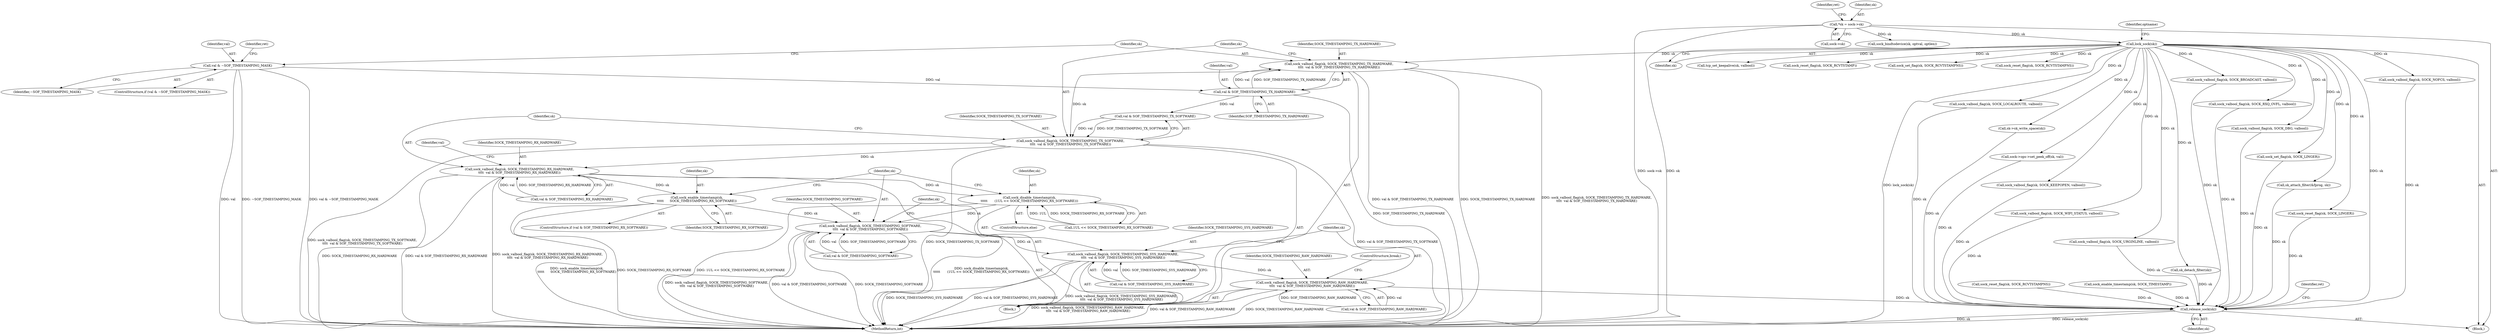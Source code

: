 digraph "0_linux_82981930125abfd39d7c8378a9cfdf5e1be2002b_0@pointer" {
"1000486" [label="(Call,sock_valbool_flag(sk, SOCK_TIMESTAMPING_TX_HARDWARE,\n\t\t\t\t  val & SOF_TIMESTAMPING_TX_HARDWARE))"];
"1000159" [label="(Call,lock_sock(sk))"];
"1000115" [label="(Call,*sk = sock->sk)"];
"1000489" [label="(Call,val & SOF_TIMESTAMPING_TX_HARDWARE)"];
"1000477" [label="(Call,val & ~SOF_TIMESTAMPING_MASK)"];
"1000492" [label="(Call,sock_valbool_flag(sk, SOCK_TIMESTAMPING_TX_SOFTWARE,\n\t\t\t\t  val & SOF_TIMESTAMPING_TX_SOFTWARE))"];
"1000498" [label="(Call,sock_valbool_flag(sk, SOCK_TIMESTAMPING_RX_HARDWARE,\n\t\t\t\t  val & SOF_TIMESTAMPING_RX_HARDWARE))"];
"1000508" [label="(Call,sock_enable_timestamp(sk,\n\t\t\t\t\t      SOCK_TIMESTAMPING_RX_SOFTWARE))"];
"1000517" [label="(Call,sock_valbool_flag(sk, SOCK_TIMESTAMPING_SOFTWARE,\n\t\t\t\t  val & SOF_TIMESTAMPING_SOFTWARE))"];
"1000523" [label="(Call,sock_valbool_flag(sk, SOCK_TIMESTAMPING_SYS_HARDWARE,\n\t\t\t\t  val & SOF_TIMESTAMPING_SYS_HARDWARE))"];
"1000529" [label="(Call,sock_valbool_flag(sk, SOCK_TIMESTAMPING_RAW_HARDWARE,\n\t\t\t\t  val & SOF_TIMESTAMPING_RAW_HARDWARE))"];
"1000678" [label="(Call,release_sock(sk))"];
"1000512" [label="(Call,sock_disable_timestamp(sk,\n\t\t\t\t\t       (1UL << SOCK_TIMESTAMPING_RX_SOFTWARE)))"];
"1000500" [label="(Identifier,SOCK_TIMESTAMPING_RX_HARDWARE)"];
"1000511" [label="(ControlStructure,else)"];
"1000667" [label="(Call,sock_valbool_flag(sk, SOCK_NOFCS, valbool))"];
"1000487" [label="(Identifier,sk)"];
"1000201" [label="(Call,sock_valbool_flag(sk, SOCK_LOCALROUTE, valbool))"];
"1000501" [label="(Call,val & SOF_TIMESTAMPING_RX_HARDWARE)"];
"1000160" [label="(Identifier,sk)"];
"1000491" [label="(Identifier,SOF_TIMESTAMPING_TX_HARDWARE)"];
"1000479" [label="(Identifier,~SOF_TIMESTAMPING_MASK)"];
"1000508" [label="(Call,sock_enable_timestamp(sk,\n\t\t\t\t\t      SOCK_TIMESTAMPING_RX_SOFTWARE))"];
"1000518" [label="(Identifier,sk)"];
"1000517" [label="(Call,sock_valbool_flag(sk, SOCK_TIMESTAMPING_SOFTWARE,\n\t\t\t\t  val & SOF_TIMESTAMPING_SOFTWARE))"];
"1000530" [label="(Identifier,sk)"];
"1000509" [label="(Identifier,sk)"];
"1000531" [label="(Identifier,SOCK_TIMESTAMPING_RAW_HARDWARE)"];
"1000681" [label="(Identifier,ret)"];
"1000523" [label="(Call,sock_valbool_flag(sk, SOCK_TIMESTAMPING_SYS_HARDWARE,\n\t\t\t\t  val & SOF_TIMESTAMPING_SYS_HARDWARE))"];
"1000682" [label="(MethodReturn,int)"];
"1000113" [label="(Block,)"];
"1000125" [label="(Identifier,ret)"];
"1000117" [label="(Call,sock->sk)"];
"1000488" [label="(Identifier,SOCK_TIMESTAMPING_TX_HARDWARE)"];
"1000494" [label="(Identifier,SOCK_TIMESTAMPING_TX_SOFTWARE)"];
"1000513" [label="(Identifier,sk)"];
"1000245" [label="(Call,sk->sk_write_space(sk))"];
"1000657" [label="(Call,sock->ops->set_peek_off(sk, val))"];
"1000316" [label="(Call,sock_valbool_flag(sk, SOCK_KEEPOPEN, valbool))"];
"1000645" [label="(Call,sock_valbool_flag(sk, SOCK_WIFI_STATUS, valbool))"];
"1000116" [label="(Identifier,sk)"];
"1000478" [label="(Identifier,val)"];
"1000499" [label="(Identifier,sk)"];
"1000498" [label="(Call,sock_valbool_flag(sk, SOCK_TIMESTAMPING_RX_HARDWARE,\n\t\t\t\t  val & SOF_TIMESTAMPING_RX_HARDWARE))"];
"1000322" [label="(Call,sock_valbool_flag(sk, SOCK_URGINLINE, valbool))"];
"1000526" [label="(Call,val & SOF_TIMESTAMPING_SYS_HARDWARE)"];
"1000132" [label="(Call,sock_bindtodevice(sk, optval, optlen))"];
"1000510" [label="(Identifier,SOCK_TIMESTAMPING_RX_SOFTWARE)"];
"1000524" [label="(Identifier,sk)"];
"1000115" [label="(Call,*sk = sock->sk)"];
"1000519" [label="(Identifier,SOCK_TIMESTAMPING_SOFTWARE)"];
"1000535" [label="(ControlStructure,break;)"];
"1000678" [label="(Call,release_sock(sk))"];
"1000313" [label="(Call,tcp_set_keepalive(sk, valbool))"];
"1000477" [label="(Call,val & ~SOF_TIMESTAMPING_MASK)"];
"1000163" [label="(Block,)"];
"1000602" [label="(Call,sk_detach_filter(sk))"];
"1000486" [label="(Call,sock_valbool_flag(sk, SOCK_TIMESTAMPING_TX_HARDWARE,\n\t\t\t\t  val & SOF_TIMESTAMPING_TX_HARDWARE))"];
"1000159" [label="(Call,lock_sock(sk))"];
"1000207" [label="(Call,sock_valbool_flag(sk, SOCK_BROADCAST, valbool))"];
"1000476" [label="(ControlStructure,if (val & ~SOF_TIMESTAMPING_MASK))"];
"1000506" [label="(Identifier,val)"];
"1000639" [label="(Call,sock_valbool_flag(sk, SOCK_RXQ_OVFL, valbool))"];
"1000525" [label="(Identifier,SOCK_TIMESTAMPING_SYS_HARDWARE)"];
"1000471" [label="(Call,sock_reset_flag(sk, SOCK_RCVTSTAMPNS))"];
"1000520" [label="(Call,val & SOF_TIMESTAMPING_SOFTWARE)"];
"1000463" [label="(Call,sock_enable_timestamp(sk, SOCK_TIMESTAMP))"];
"1000489" [label="(Call,val & SOF_TIMESTAMPING_TX_HARDWARE)"];
"1000176" [label="(Call,sock_valbool_flag(sk, SOCK_DBG, valbool))"];
"1000419" [label="(Call,sock_set_flag(sk, SOCK_LINGER))"];
"1000512" [label="(Call,sock_disable_timestamp(sk,\n\t\t\t\t\t       (1UL << SOCK_TIMESTAMPING_RX_SOFTWARE)))"];
"1000468" [label="(Call,sock_reset_flag(sk, SOCK_RCVTSTAMP))"];
"1000514" [label="(Call,1UL << SOCK_TIMESTAMPING_RX_SOFTWARE)"];
"1000482" [label="(Identifier,ret)"];
"1000594" [label="(Call,sk_attach_filter(&fprog, sk))"];
"1000504" [label="(ControlStructure,if (val & SOF_TIMESTAMPING_RX_SOFTWARE))"];
"1000162" [label="(Identifier,optname)"];
"1000490" [label="(Identifier,val)"];
"1000532" [label="(Call,val & SOF_TIMESTAMPING_RAW_HARDWARE)"];
"1000492" [label="(Call,sock_valbool_flag(sk, SOCK_TIMESTAMPING_TX_SOFTWARE,\n\t\t\t\t  val & SOF_TIMESTAMPING_TX_SOFTWARE))"];
"1000529" [label="(Call,sock_valbool_flag(sk, SOCK_TIMESTAMPING_RAW_HARDWARE,\n\t\t\t\t  val & SOF_TIMESTAMPING_RAW_HARDWARE))"];
"1000457" [label="(Call,sock_set_flag(sk, SOCK_RCVTSTAMPNS))"];
"1000495" [label="(Call,val & SOF_TIMESTAMPING_TX_SOFTWARE)"];
"1000493" [label="(Identifier,sk)"];
"1000453" [label="(Call,sock_reset_flag(sk, SOCK_RCVTSTAMPNS))"];
"1000679" [label="(Identifier,sk)"];
"1000387" [label="(Call,sock_reset_flag(sk, SOCK_LINGER))"];
"1000486" -> "1000163"  [label="AST: "];
"1000486" -> "1000489"  [label="CFG: "];
"1000487" -> "1000486"  [label="AST: "];
"1000488" -> "1000486"  [label="AST: "];
"1000489" -> "1000486"  [label="AST: "];
"1000493" -> "1000486"  [label="CFG: "];
"1000486" -> "1000682"  [label="DDG: sock_valbool_flag(sk, SOCK_TIMESTAMPING_TX_HARDWARE,\n\t\t\t\t  val & SOF_TIMESTAMPING_TX_HARDWARE)"];
"1000486" -> "1000682"  [label="DDG: val & SOF_TIMESTAMPING_TX_HARDWARE"];
"1000486" -> "1000682"  [label="DDG: SOCK_TIMESTAMPING_TX_HARDWARE"];
"1000159" -> "1000486"  [label="DDG: sk"];
"1000489" -> "1000486"  [label="DDG: val"];
"1000489" -> "1000486"  [label="DDG: SOF_TIMESTAMPING_TX_HARDWARE"];
"1000486" -> "1000492"  [label="DDG: sk"];
"1000159" -> "1000113"  [label="AST: "];
"1000159" -> "1000160"  [label="CFG: "];
"1000160" -> "1000159"  [label="AST: "];
"1000162" -> "1000159"  [label="CFG: "];
"1000159" -> "1000682"  [label="DDG: lock_sock(sk)"];
"1000115" -> "1000159"  [label="DDG: sk"];
"1000159" -> "1000176"  [label="DDG: sk"];
"1000159" -> "1000201"  [label="DDG: sk"];
"1000159" -> "1000207"  [label="DDG: sk"];
"1000159" -> "1000245"  [label="DDG: sk"];
"1000159" -> "1000313"  [label="DDG: sk"];
"1000159" -> "1000316"  [label="DDG: sk"];
"1000159" -> "1000322"  [label="DDG: sk"];
"1000159" -> "1000387"  [label="DDG: sk"];
"1000159" -> "1000419"  [label="DDG: sk"];
"1000159" -> "1000453"  [label="DDG: sk"];
"1000159" -> "1000457"  [label="DDG: sk"];
"1000159" -> "1000468"  [label="DDG: sk"];
"1000159" -> "1000594"  [label="DDG: sk"];
"1000159" -> "1000602"  [label="DDG: sk"];
"1000159" -> "1000639"  [label="DDG: sk"];
"1000159" -> "1000645"  [label="DDG: sk"];
"1000159" -> "1000657"  [label="DDG: sk"];
"1000159" -> "1000667"  [label="DDG: sk"];
"1000159" -> "1000678"  [label="DDG: sk"];
"1000115" -> "1000113"  [label="AST: "];
"1000115" -> "1000117"  [label="CFG: "];
"1000116" -> "1000115"  [label="AST: "];
"1000117" -> "1000115"  [label="AST: "];
"1000125" -> "1000115"  [label="CFG: "];
"1000115" -> "1000682"  [label="DDG: sock->sk"];
"1000115" -> "1000682"  [label="DDG: sk"];
"1000115" -> "1000132"  [label="DDG: sk"];
"1000489" -> "1000491"  [label="CFG: "];
"1000490" -> "1000489"  [label="AST: "];
"1000491" -> "1000489"  [label="AST: "];
"1000489" -> "1000682"  [label="DDG: SOF_TIMESTAMPING_TX_HARDWARE"];
"1000477" -> "1000489"  [label="DDG: val"];
"1000489" -> "1000495"  [label="DDG: val"];
"1000477" -> "1000476"  [label="AST: "];
"1000477" -> "1000479"  [label="CFG: "];
"1000478" -> "1000477"  [label="AST: "];
"1000479" -> "1000477"  [label="AST: "];
"1000482" -> "1000477"  [label="CFG: "];
"1000487" -> "1000477"  [label="CFG: "];
"1000477" -> "1000682"  [label="DDG: ~SOF_TIMESTAMPING_MASK"];
"1000477" -> "1000682"  [label="DDG: val & ~SOF_TIMESTAMPING_MASK"];
"1000477" -> "1000682"  [label="DDG: val"];
"1000492" -> "1000163"  [label="AST: "];
"1000492" -> "1000495"  [label="CFG: "];
"1000493" -> "1000492"  [label="AST: "];
"1000494" -> "1000492"  [label="AST: "];
"1000495" -> "1000492"  [label="AST: "];
"1000499" -> "1000492"  [label="CFG: "];
"1000492" -> "1000682"  [label="DDG: SOCK_TIMESTAMPING_TX_SOFTWARE"];
"1000492" -> "1000682"  [label="DDG: val & SOF_TIMESTAMPING_TX_SOFTWARE"];
"1000492" -> "1000682"  [label="DDG: sock_valbool_flag(sk, SOCK_TIMESTAMPING_TX_SOFTWARE,\n\t\t\t\t  val & SOF_TIMESTAMPING_TX_SOFTWARE)"];
"1000495" -> "1000492"  [label="DDG: val"];
"1000495" -> "1000492"  [label="DDG: SOF_TIMESTAMPING_TX_SOFTWARE"];
"1000492" -> "1000498"  [label="DDG: sk"];
"1000498" -> "1000163"  [label="AST: "];
"1000498" -> "1000501"  [label="CFG: "];
"1000499" -> "1000498"  [label="AST: "];
"1000500" -> "1000498"  [label="AST: "];
"1000501" -> "1000498"  [label="AST: "];
"1000506" -> "1000498"  [label="CFG: "];
"1000498" -> "1000682"  [label="DDG: sock_valbool_flag(sk, SOCK_TIMESTAMPING_RX_HARDWARE,\n\t\t\t\t  val & SOF_TIMESTAMPING_RX_HARDWARE)"];
"1000498" -> "1000682"  [label="DDG: SOCK_TIMESTAMPING_RX_HARDWARE"];
"1000498" -> "1000682"  [label="DDG: val & SOF_TIMESTAMPING_RX_HARDWARE"];
"1000501" -> "1000498"  [label="DDG: val"];
"1000501" -> "1000498"  [label="DDG: SOF_TIMESTAMPING_RX_HARDWARE"];
"1000498" -> "1000508"  [label="DDG: sk"];
"1000498" -> "1000512"  [label="DDG: sk"];
"1000508" -> "1000504"  [label="AST: "];
"1000508" -> "1000510"  [label="CFG: "];
"1000509" -> "1000508"  [label="AST: "];
"1000510" -> "1000508"  [label="AST: "];
"1000518" -> "1000508"  [label="CFG: "];
"1000508" -> "1000682"  [label="DDG: SOCK_TIMESTAMPING_RX_SOFTWARE"];
"1000508" -> "1000682"  [label="DDG: sock_enable_timestamp(sk,\n\t\t\t\t\t      SOCK_TIMESTAMPING_RX_SOFTWARE)"];
"1000508" -> "1000517"  [label="DDG: sk"];
"1000517" -> "1000163"  [label="AST: "];
"1000517" -> "1000520"  [label="CFG: "];
"1000518" -> "1000517"  [label="AST: "];
"1000519" -> "1000517"  [label="AST: "];
"1000520" -> "1000517"  [label="AST: "];
"1000524" -> "1000517"  [label="CFG: "];
"1000517" -> "1000682"  [label="DDG: val & SOF_TIMESTAMPING_SOFTWARE"];
"1000517" -> "1000682"  [label="DDG: SOCK_TIMESTAMPING_SOFTWARE"];
"1000517" -> "1000682"  [label="DDG: sock_valbool_flag(sk, SOCK_TIMESTAMPING_SOFTWARE,\n\t\t\t\t  val & SOF_TIMESTAMPING_SOFTWARE)"];
"1000512" -> "1000517"  [label="DDG: sk"];
"1000520" -> "1000517"  [label="DDG: val"];
"1000520" -> "1000517"  [label="DDG: SOF_TIMESTAMPING_SOFTWARE"];
"1000517" -> "1000523"  [label="DDG: sk"];
"1000523" -> "1000163"  [label="AST: "];
"1000523" -> "1000526"  [label="CFG: "];
"1000524" -> "1000523"  [label="AST: "];
"1000525" -> "1000523"  [label="AST: "];
"1000526" -> "1000523"  [label="AST: "];
"1000530" -> "1000523"  [label="CFG: "];
"1000523" -> "1000682"  [label="DDG: SOCK_TIMESTAMPING_SYS_HARDWARE"];
"1000523" -> "1000682"  [label="DDG: val & SOF_TIMESTAMPING_SYS_HARDWARE"];
"1000523" -> "1000682"  [label="DDG: sock_valbool_flag(sk, SOCK_TIMESTAMPING_SYS_HARDWARE,\n\t\t\t\t  val & SOF_TIMESTAMPING_SYS_HARDWARE)"];
"1000526" -> "1000523"  [label="DDG: val"];
"1000526" -> "1000523"  [label="DDG: SOF_TIMESTAMPING_SYS_HARDWARE"];
"1000523" -> "1000529"  [label="DDG: sk"];
"1000529" -> "1000163"  [label="AST: "];
"1000529" -> "1000532"  [label="CFG: "];
"1000530" -> "1000529"  [label="AST: "];
"1000531" -> "1000529"  [label="AST: "];
"1000532" -> "1000529"  [label="AST: "];
"1000535" -> "1000529"  [label="CFG: "];
"1000529" -> "1000682"  [label="DDG: SOCK_TIMESTAMPING_RAW_HARDWARE"];
"1000529" -> "1000682"  [label="DDG: sock_valbool_flag(sk, SOCK_TIMESTAMPING_RAW_HARDWARE,\n\t\t\t\t  val & SOF_TIMESTAMPING_RAW_HARDWARE)"];
"1000529" -> "1000682"  [label="DDG: val & SOF_TIMESTAMPING_RAW_HARDWARE"];
"1000532" -> "1000529"  [label="DDG: val"];
"1000532" -> "1000529"  [label="DDG: SOF_TIMESTAMPING_RAW_HARDWARE"];
"1000529" -> "1000678"  [label="DDG: sk"];
"1000678" -> "1000113"  [label="AST: "];
"1000678" -> "1000679"  [label="CFG: "];
"1000679" -> "1000678"  [label="AST: "];
"1000681" -> "1000678"  [label="CFG: "];
"1000678" -> "1000682"  [label="DDG: release_sock(sk)"];
"1000678" -> "1000682"  [label="DDG: sk"];
"1000645" -> "1000678"  [label="DDG: sk"];
"1000639" -> "1000678"  [label="DDG: sk"];
"1000594" -> "1000678"  [label="DDG: sk"];
"1000419" -> "1000678"  [label="DDG: sk"];
"1000387" -> "1000678"  [label="DDG: sk"];
"1000207" -> "1000678"  [label="DDG: sk"];
"1000657" -> "1000678"  [label="DDG: sk"];
"1000463" -> "1000678"  [label="DDG: sk"];
"1000245" -> "1000678"  [label="DDG: sk"];
"1000471" -> "1000678"  [label="DDG: sk"];
"1000667" -> "1000678"  [label="DDG: sk"];
"1000176" -> "1000678"  [label="DDG: sk"];
"1000602" -> "1000678"  [label="DDG: sk"];
"1000322" -> "1000678"  [label="DDG: sk"];
"1000201" -> "1000678"  [label="DDG: sk"];
"1000316" -> "1000678"  [label="DDG: sk"];
"1000512" -> "1000511"  [label="AST: "];
"1000512" -> "1000514"  [label="CFG: "];
"1000513" -> "1000512"  [label="AST: "];
"1000514" -> "1000512"  [label="AST: "];
"1000518" -> "1000512"  [label="CFG: "];
"1000512" -> "1000682"  [label="DDG: 1UL << SOCK_TIMESTAMPING_RX_SOFTWARE"];
"1000512" -> "1000682"  [label="DDG: sock_disable_timestamp(sk,\n\t\t\t\t\t       (1UL << SOCK_TIMESTAMPING_RX_SOFTWARE))"];
"1000514" -> "1000512"  [label="DDG: 1UL"];
"1000514" -> "1000512"  [label="DDG: SOCK_TIMESTAMPING_RX_SOFTWARE"];
}
